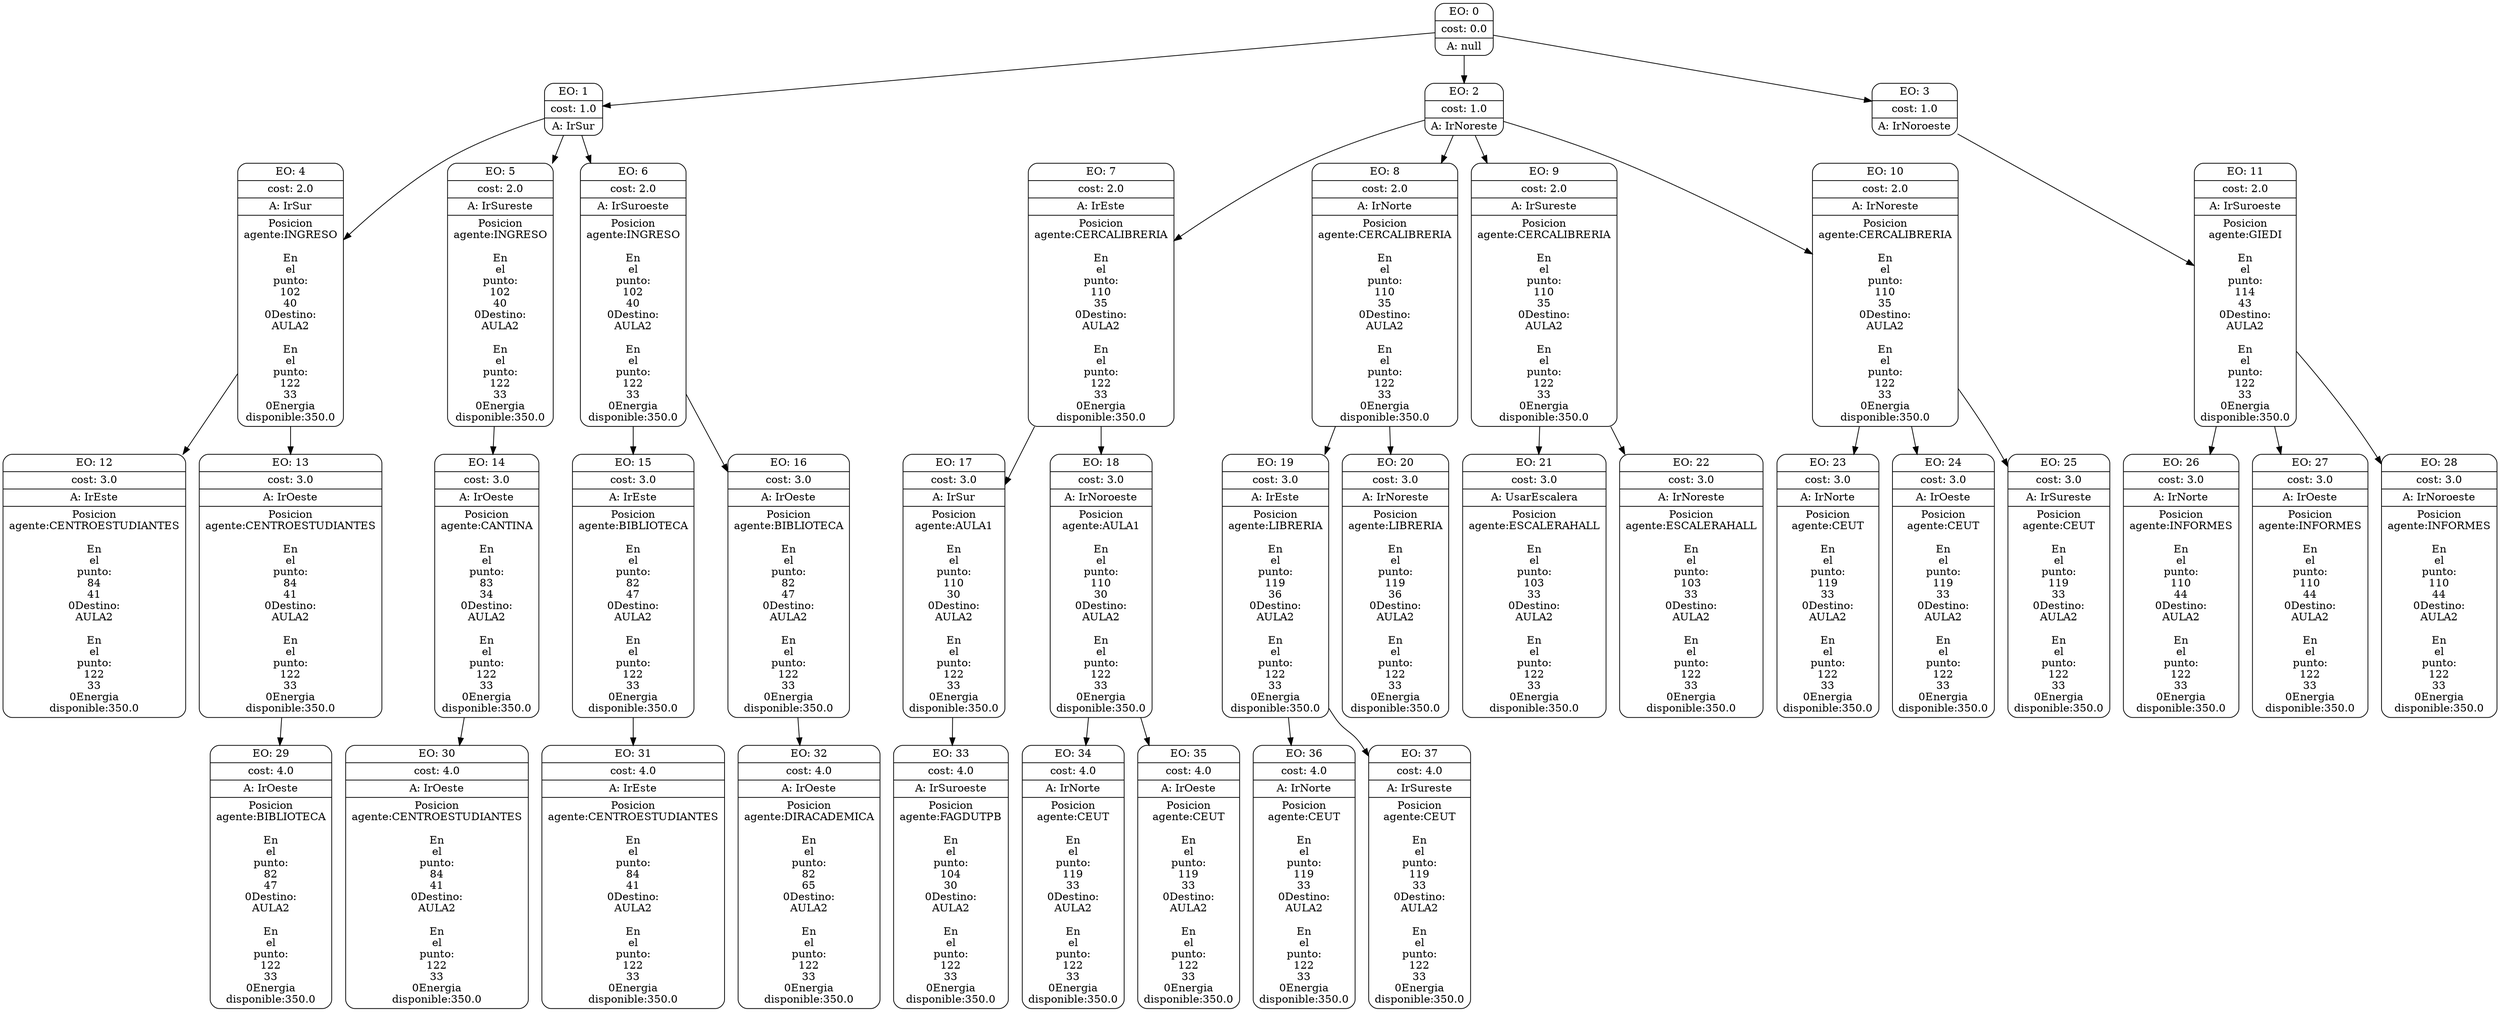 digraph g {
node [shape = Mrecord];
nodo0[label="{EO: 0|cost: 0.0|A: null}"]
nodo1[label="{EO: 1|cost: 1.0|A: IrSur}"]
nodo4[label="{EO: 4|cost: 2.0|A: IrSur|Posicion\nagente:INGRESO\n\nEn\nel\npunto:\n102\n40\n0
Destino:\nAULA2\n\nEn\nel\npunto:\n122\n33\n0
Energia\ndisponible:350.0
}"]
nodo12[label="{EO: 12|cost: 3.0|A: IrEste|Posicion\nagente:CENTROESTUDIANTES\n\nEn\nel\npunto:\n84\n41\n0
Destino:\nAULA2\n\nEn\nel\npunto:\n122\n33\n0
Energia\ndisponible:350.0
}"]

nodo4 -> nodo12;
nodo13[label="{EO: 13|cost: 3.0|A: IrOeste|Posicion\nagente:CENTROESTUDIANTES\n\nEn\nel\npunto:\n84\n41\n0
Destino:\nAULA2\n\nEn\nel\npunto:\n122\n33\n0
Energia\ndisponible:350.0
}"]
nodo29[label="{EO: 29|cost: 4.0|A: IrOeste|Posicion\nagente:BIBLIOTECA\n\nEn\nel\npunto:\n82\n47\n0
Destino:\nAULA2\n\nEn\nel\npunto:\n122\n33\n0
Energia\ndisponible:350.0
}"]

nodo13 -> nodo29;

nodo4 -> nodo13;

nodo1 -> nodo4;
nodo5[label="{EO: 5|cost: 2.0|A: IrSureste|Posicion\nagente:INGRESO\n\nEn\nel\npunto:\n102\n40\n0
Destino:\nAULA2\n\nEn\nel\npunto:\n122\n33\n0
Energia\ndisponible:350.0
}"]
nodo14[label="{EO: 14|cost: 3.0|A: IrOeste|Posicion\nagente:CANTINA\n\nEn\nel\npunto:\n83\n34\n0
Destino:\nAULA2\n\nEn\nel\npunto:\n122\n33\n0
Energia\ndisponible:350.0
}"]
nodo30[label="{EO: 30|cost: 4.0|A: IrOeste|Posicion\nagente:CENTROESTUDIANTES\n\nEn\nel\npunto:\n84\n41\n0
Destino:\nAULA2\n\nEn\nel\npunto:\n122\n33\n0
Energia\ndisponible:350.0
}"]

nodo14 -> nodo30;

nodo5 -> nodo14;

nodo1 -> nodo5;
nodo6[label="{EO: 6|cost: 2.0|A: IrSuroeste|Posicion\nagente:INGRESO\n\nEn\nel\npunto:\n102\n40\n0
Destino:\nAULA2\n\nEn\nel\npunto:\n122\n33\n0
Energia\ndisponible:350.0
}"]
nodo15[label="{EO: 15|cost: 3.0|A: IrEste|Posicion\nagente:BIBLIOTECA\n\nEn\nel\npunto:\n82\n47\n0
Destino:\nAULA2\n\nEn\nel\npunto:\n122\n33\n0
Energia\ndisponible:350.0
}"]
nodo31[label="{EO: 31|cost: 4.0|A: IrEste|Posicion\nagente:CENTROESTUDIANTES\n\nEn\nel\npunto:\n84\n41\n0
Destino:\nAULA2\n\nEn\nel\npunto:\n122\n33\n0
Energia\ndisponible:350.0
}"]

nodo15 -> nodo31;

nodo6 -> nodo15;
nodo16[label="{EO: 16|cost: 3.0|A: IrOeste|Posicion\nagente:BIBLIOTECA\n\nEn\nel\npunto:\n82\n47\n0
Destino:\nAULA2\n\nEn\nel\npunto:\n122\n33\n0
Energia\ndisponible:350.0
}"]
nodo32[label="{EO: 32|cost: 4.0|A: IrOeste|Posicion\nagente:DIRACADEMICA\n\nEn\nel\npunto:\n82\n65\n0
Destino:\nAULA2\n\nEn\nel\npunto:\n122\n33\n0
Energia\ndisponible:350.0
}"]

nodo16 -> nodo32;

nodo6 -> nodo16;

nodo1 -> nodo6;

nodo0 -> nodo1;
nodo2[label="{EO: 2|cost: 1.0|A: IrNoreste}"]
nodo7[label="{EO: 7|cost: 2.0|A: IrEste|Posicion\nagente:CERCALIBRERIA\n\nEn\nel\npunto:\n110\n35\n0
Destino:\nAULA2\n\nEn\nel\npunto:\n122\n33\n0
Energia\ndisponible:350.0
}"]
nodo17[label="{EO: 17|cost: 3.0|A: IrSur|Posicion\nagente:AULA1\n\nEn\nel\npunto:\n110\n30\n0
Destino:\nAULA2\n\nEn\nel\npunto:\n122\n33\n0
Energia\ndisponible:350.0
}"]
nodo33[label="{EO: 33|cost: 4.0|A: IrSuroeste|Posicion\nagente:FAGDUTPB\n\nEn\nel\npunto:\n104\n30\n0
Destino:\nAULA2\n\nEn\nel\npunto:\n122\n33\n0
Energia\ndisponible:350.0
}"]

nodo17 -> nodo33;

nodo7 -> nodo17;
nodo18[label="{EO: 18|cost: 3.0|A: IrNoroeste|Posicion\nagente:AULA1\n\nEn\nel\npunto:\n110\n30\n0
Destino:\nAULA2\n\nEn\nel\npunto:\n122\n33\n0
Energia\ndisponible:350.0
}"]
nodo34[label="{EO: 34|cost: 4.0|A: IrNorte|Posicion\nagente:CEUT\n\nEn\nel\npunto:\n119\n33\n0
Destino:\nAULA2\n\nEn\nel\npunto:\n122\n33\n0
Energia\ndisponible:350.0
}"]

nodo18 -> nodo34;
nodo35[label="{EO: 35|cost: 4.0|A: IrOeste|Posicion\nagente:CEUT\n\nEn\nel\npunto:\n119\n33\n0
Destino:\nAULA2\n\nEn\nel\npunto:\n122\n33\n0
Energia\ndisponible:350.0
}"]

nodo18 -> nodo35;

nodo7 -> nodo18;

nodo2 -> nodo7;
nodo8[label="{EO: 8|cost: 2.0|A: IrNorte|Posicion\nagente:CERCALIBRERIA\n\nEn\nel\npunto:\n110\n35\n0
Destino:\nAULA2\n\nEn\nel\npunto:\n122\n33\n0
Energia\ndisponible:350.0
}"]
nodo19[label="{EO: 19|cost: 3.0|A: IrEste|Posicion\nagente:LIBRERIA\n\nEn\nel\npunto:\n119\n36\n0
Destino:\nAULA2\n\nEn\nel\npunto:\n122\n33\n0
Energia\ndisponible:350.0
}"]
nodo36[label="{EO: 36|cost: 4.0|A: IrNorte|Posicion\nagente:CEUT\n\nEn\nel\npunto:\n119\n33\n0
Destino:\nAULA2\n\nEn\nel\npunto:\n122\n33\n0
Energia\ndisponible:350.0
}"]

nodo19 -> nodo36;
nodo37[label="{EO: 37|cost: 4.0|A: IrSureste|Posicion\nagente:CEUT\n\nEn\nel\npunto:\n119\n33\n0
Destino:\nAULA2\n\nEn\nel\npunto:\n122\n33\n0
Energia\ndisponible:350.0
}"]

nodo19 -> nodo37;

nodo8 -> nodo19;
nodo20[label="{EO: 20|cost: 3.0|A: IrNoreste|Posicion\nagente:LIBRERIA\n\nEn\nel\npunto:\n119\n36\n0
Destino:\nAULA2\n\nEn\nel\npunto:\n122\n33\n0
Energia\ndisponible:350.0
}"]

nodo8 -> nodo20;

nodo2 -> nodo8;
nodo9[label="{EO: 9|cost: 2.0|A: IrSureste|Posicion\nagente:CERCALIBRERIA\n\nEn\nel\npunto:\n110\n35\n0
Destino:\nAULA2\n\nEn\nel\npunto:\n122\n33\n0
Energia\ndisponible:350.0
}"]
nodo21[label="{EO: 21|cost: 3.0|A: UsarEscalera|Posicion\nagente:ESCALERAHALL\n\nEn\nel\npunto:\n103\n33\n0
Destino:\nAULA2\n\nEn\nel\npunto:\n122\n33\n0
Energia\ndisponible:350.0
}"]

nodo9 -> nodo21;
nodo22[label="{EO: 22|cost: 3.0|A: IrNoreste|Posicion\nagente:ESCALERAHALL\n\nEn\nel\npunto:\n103\n33\n0
Destino:\nAULA2\n\nEn\nel\npunto:\n122\n33\n0
Energia\ndisponible:350.0
}"]

nodo9 -> nodo22;

nodo2 -> nodo9;
nodo10[label="{EO: 10|cost: 2.0|A: IrNoreste|Posicion\nagente:CERCALIBRERIA\n\nEn\nel\npunto:\n110\n35\n0
Destino:\nAULA2\n\nEn\nel\npunto:\n122\n33\n0
Energia\ndisponible:350.0
}"]
nodo23[label="{EO: 23|cost: 3.0|A: IrNorte|Posicion\nagente:CEUT\n\nEn\nel\npunto:\n119\n33\n0
Destino:\nAULA2\n\nEn\nel\npunto:\n122\n33\n0
Energia\ndisponible:350.0
}"]

nodo10 -> nodo23;
nodo24[label="{EO: 24|cost: 3.0|A: IrOeste|Posicion\nagente:CEUT\n\nEn\nel\npunto:\n119\n33\n0
Destino:\nAULA2\n\nEn\nel\npunto:\n122\n33\n0
Energia\ndisponible:350.0
}"]

nodo10 -> nodo24;
nodo25[label="{EO: 25|cost: 3.0|A: IrSureste|Posicion\nagente:CEUT\n\nEn\nel\npunto:\n119\n33\n0
Destino:\nAULA2\n\nEn\nel\npunto:\n122\n33\n0
Energia\ndisponible:350.0
}"]

nodo10 -> nodo25;

nodo2 -> nodo10;

nodo0 -> nodo2;
nodo3[label="{EO: 3|cost: 1.0|A: IrNoroeste}"]
nodo11[label="{EO: 11|cost: 2.0|A: IrSuroeste|Posicion\nagente:GIEDI\n\nEn\nel\npunto:\n114\n43\n0
Destino:\nAULA2\n\nEn\nel\npunto:\n122\n33\n0
Energia\ndisponible:350.0
}"]
nodo26[label="{EO: 26|cost: 3.0|A: IrNorte|Posicion\nagente:INFORMES\n\nEn\nel\npunto:\n110\n44\n0
Destino:\nAULA2\n\nEn\nel\npunto:\n122\n33\n0
Energia\ndisponible:350.0
}"]

nodo11 -> nodo26;
nodo27[label="{EO: 27|cost: 3.0|A: IrOeste|Posicion\nagente:INFORMES\n\nEn\nel\npunto:\n110\n44\n0
Destino:\nAULA2\n\nEn\nel\npunto:\n122\n33\n0
Energia\ndisponible:350.0
}"]

nodo11 -> nodo27;
nodo28[label="{EO: 28|cost: 3.0|A: IrNoroeste|Posicion\nagente:INFORMES\n\nEn\nel\npunto:\n110\n44\n0
Destino:\nAULA2\n\nEn\nel\npunto:\n122\n33\n0
Energia\ndisponible:350.0
}"]

nodo11 -> nodo28;

nodo3 -> nodo11;

nodo0 -> nodo3;


}